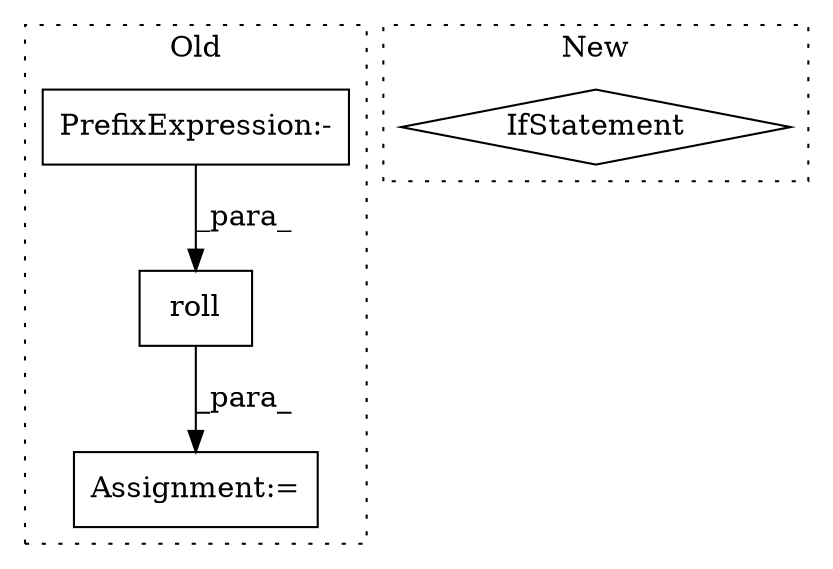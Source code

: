digraph G {
subgraph cluster0 {
1 [label="roll" a="32" s="2203,2271" l="5,1" shape="box"];
3 [label="Assignment:=" a="7" s="2318" l="1" shape="box"];
4 [label="PrefixExpression:-" a="38" s="2269" l="1" shape="box"];
label = "Old";
style="dotted";
}
subgraph cluster1 {
2 [label="IfStatement" a="25" s="4647,4658" l="4,2" shape="diamond"];
label = "New";
style="dotted";
}
1 -> 3 [label="_para_"];
4 -> 1 [label="_para_"];
}